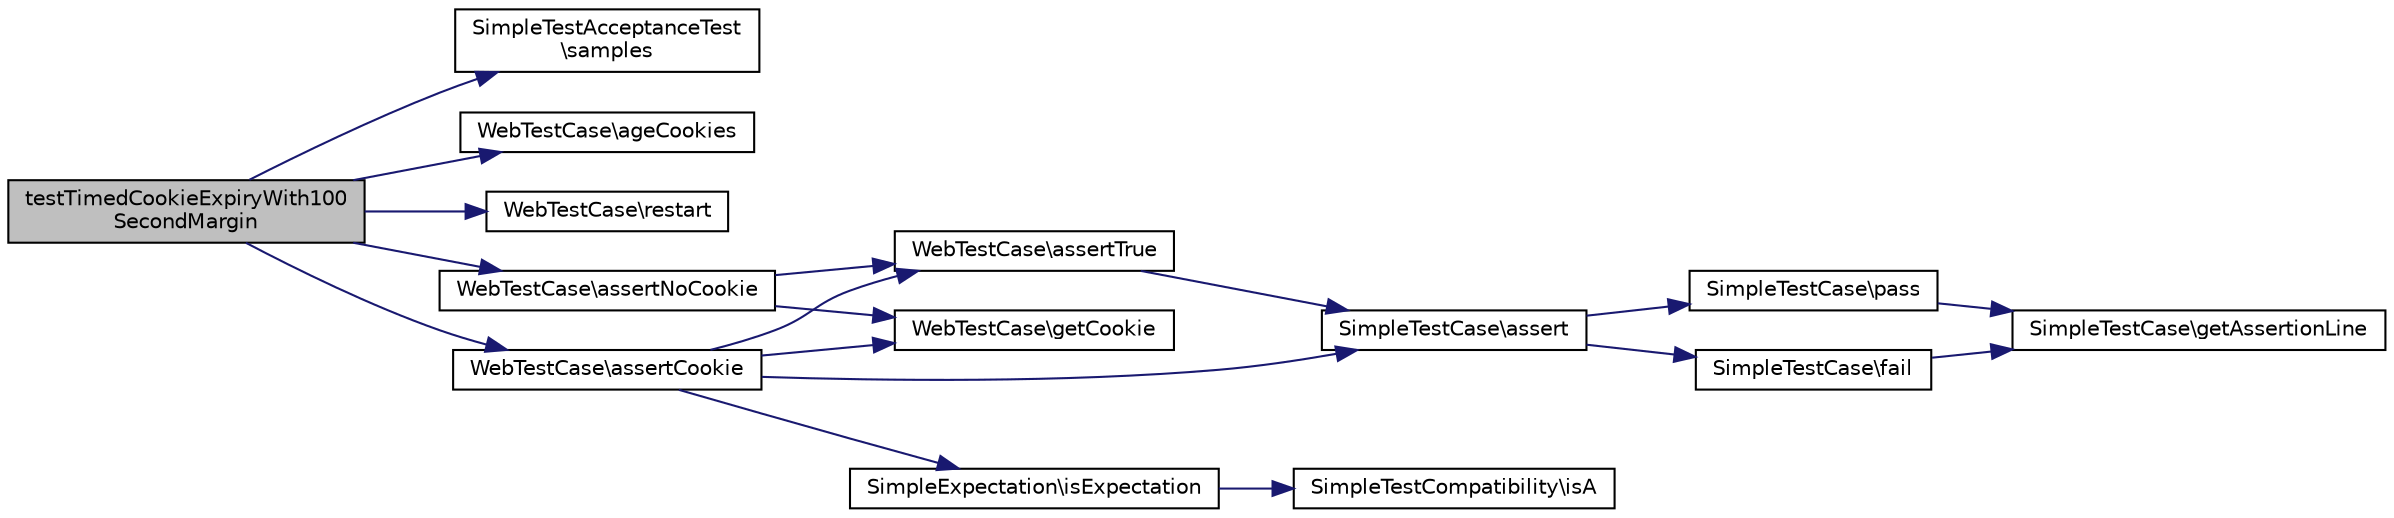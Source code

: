 digraph "testTimedCookieExpiryWith100SecondMargin"
{
  edge [fontname="Helvetica",fontsize="10",labelfontname="Helvetica",labelfontsize="10"];
  node [fontname="Helvetica",fontsize="10",shape=record];
  rankdir="LR";
  Node1 [label="testTimedCookieExpiryWith100\lSecondMargin",height=0.2,width=0.4,color="black", fillcolor="grey75", style="filled" fontcolor="black"];
  Node1 -> Node2 [color="midnightblue",fontsize="10",style="solid",fontname="Helvetica"];
  Node2 [label="SimpleTestAcceptanceTest\l\\samples",height=0.2,width=0.4,color="black", fillcolor="white", style="filled",URL="$class_simple_test_acceptance_test.html#a604600d230bc5151ced41b3fa7291aff"];
  Node1 -> Node3 [color="midnightblue",fontsize="10",style="solid",fontname="Helvetica"];
  Node3 [label="WebTestCase\\ageCookies",height=0.2,width=0.4,color="black", fillcolor="white", style="filled",URL="$class_web_test_case.html#a5624f119b2256b21d5799f02b40d01f5"];
  Node1 -> Node4 [color="midnightblue",fontsize="10",style="solid",fontname="Helvetica"];
  Node4 [label="WebTestCase\\restart",height=0.2,width=0.4,color="black", fillcolor="white", style="filled",URL="$class_web_test_case.html#afab0a8b5630130f4553f89da333cb624"];
  Node1 -> Node5 [color="midnightblue",fontsize="10",style="solid",fontname="Helvetica"];
  Node5 [label="WebTestCase\\assertNoCookie",height=0.2,width=0.4,color="black", fillcolor="white", style="filled",URL="$class_web_test_case.html#a4f51d1fa42de88f6f17e2cb1c5dfdeae"];
  Node5 -> Node6 [color="midnightblue",fontsize="10",style="solid",fontname="Helvetica"];
  Node6 [label="WebTestCase\\assertTrue",height=0.2,width=0.4,color="black", fillcolor="white", style="filled",URL="$class_web_test_case.html#a0b1a5fbb86c56cd7ab7d1dced7af0cad"];
  Node6 -> Node7 [color="midnightblue",fontsize="10",style="solid",fontname="Helvetica"];
  Node7 [label="SimpleTestCase\\assert",height=0.2,width=0.4,color="black", fillcolor="white", style="filled",URL="$class_simple_test_case.html#a9be3866087958c52771a4eb0921a80f8"];
  Node7 -> Node8 [color="midnightblue",fontsize="10",style="solid",fontname="Helvetica"];
  Node8 [label="SimpleTestCase\\pass",height=0.2,width=0.4,color="black", fillcolor="white", style="filled",URL="$class_simple_test_case.html#a413ec6a28c017c7f5c08af552930a023"];
  Node8 -> Node9 [color="midnightblue",fontsize="10",style="solid",fontname="Helvetica"];
  Node9 [label="SimpleTestCase\\getAssertionLine",height=0.2,width=0.4,color="black", fillcolor="white", style="filled",URL="$class_simple_test_case.html#a4389a897171547fc4545f56a75bf0c9f"];
  Node7 -> Node10 [color="midnightblue",fontsize="10",style="solid",fontname="Helvetica"];
  Node10 [label="SimpleTestCase\\fail",height=0.2,width=0.4,color="black", fillcolor="white", style="filled",URL="$class_simple_test_case.html#a74070e976d1372da2111be1c059c6ce3"];
  Node10 -> Node9 [color="midnightblue",fontsize="10",style="solid",fontname="Helvetica"];
  Node5 -> Node11 [color="midnightblue",fontsize="10",style="solid",fontname="Helvetica"];
  Node11 [label="WebTestCase\\getCookie",height=0.2,width=0.4,color="black", fillcolor="white", style="filled",URL="$class_web_test_case.html#a1c999cd2e8d238603ef9a39a6d5dddb4"];
  Node1 -> Node12 [color="midnightblue",fontsize="10",style="solid",fontname="Helvetica"];
  Node12 [label="WebTestCase\\assertCookie",height=0.2,width=0.4,color="black", fillcolor="white", style="filled",URL="$class_web_test_case.html#a7d42ff2a3e323b636714e26cf9fcc205"];
  Node12 -> Node11 [color="midnightblue",fontsize="10",style="solid",fontname="Helvetica"];
  Node12 -> Node6 [color="midnightblue",fontsize="10",style="solid",fontname="Helvetica"];
  Node12 -> Node13 [color="midnightblue",fontsize="10",style="solid",fontname="Helvetica"];
  Node13 [label="SimpleExpectation\\isExpectation",height=0.2,width=0.4,color="black", fillcolor="white", style="filled",URL="$class_simple_expectation.html#a1d5c795d731ea1d131960009116ef87e"];
  Node13 -> Node14 [color="midnightblue",fontsize="10",style="solid",fontname="Helvetica"];
  Node14 [label="SimpleTestCompatibility\\isA",height=0.2,width=0.4,color="black", fillcolor="white", style="filled",URL="$class_simple_test_compatibility.html#a89339a52a329ae34fbb05260963b066b"];
  Node12 -> Node7 [color="midnightblue",fontsize="10",style="solid",fontname="Helvetica"];
}
